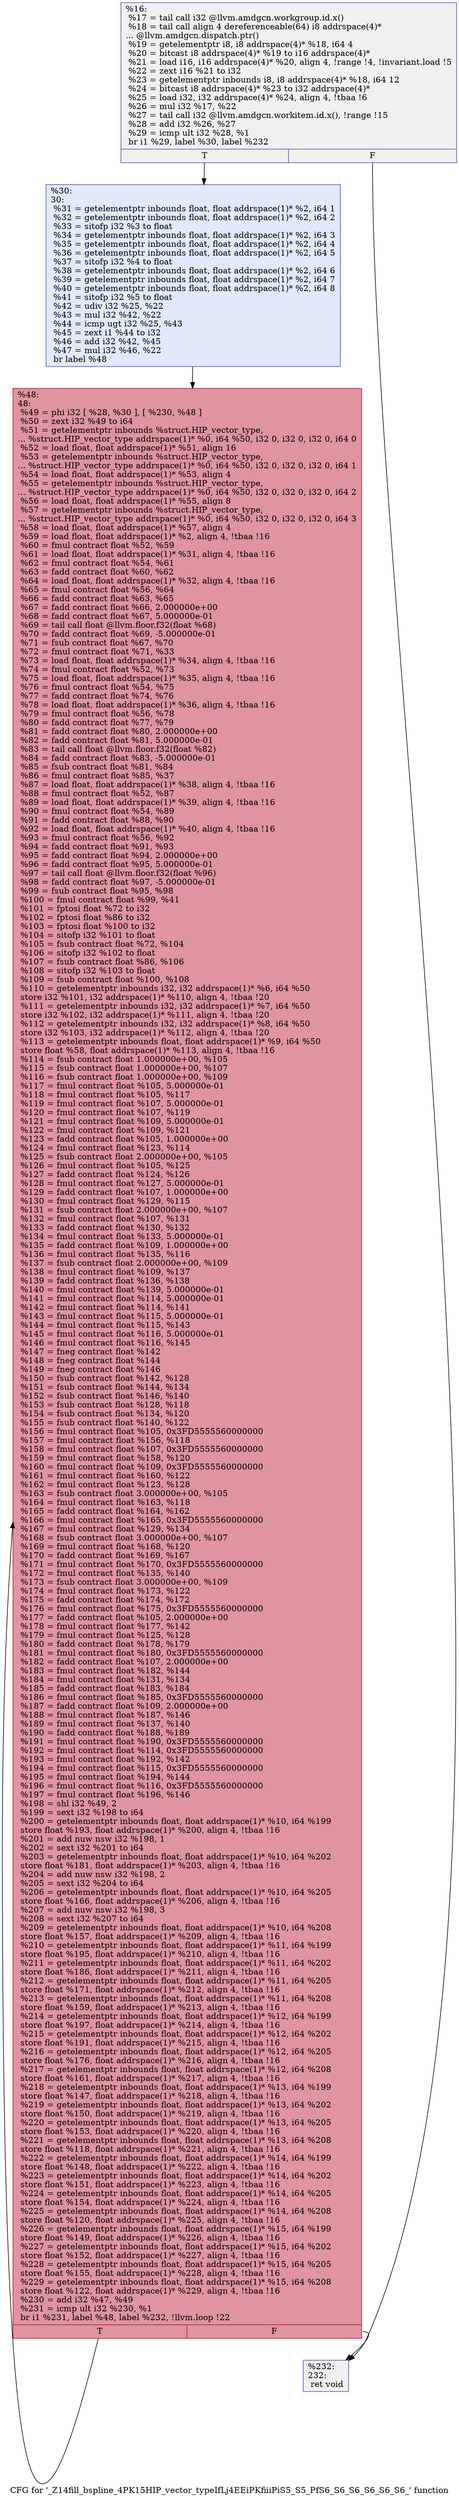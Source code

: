 digraph "CFG for '_Z14fill_bspline_4PK15HIP_vector_typeIfLj4EEiPKfiiiPiS5_S5_PfS6_S6_S6_S6_S6_S6_' function" {
	label="CFG for '_Z14fill_bspline_4PK15HIP_vector_typeIfLj4EEiPKfiiiPiS5_S5_PfS6_S6_S6_S6_S6_S6_' function";

	Node0x59dc220 [shape=record,color="#3d50c3ff", style=filled, fillcolor="#dedcdb70",label="{%16:\l  %17 = tail call i32 @llvm.amdgcn.workgroup.id.x()\l  %18 = tail call align 4 dereferenceable(64) i8 addrspace(4)*\l... @llvm.amdgcn.dispatch.ptr()\l  %19 = getelementptr i8, i8 addrspace(4)* %18, i64 4\l  %20 = bitcast i8 addrspace(4)* %19 to i16 addrspace(4)*\l  %21 = load i16, i16 addrspace(4)* %20, align 4, !range !4, !invariant.load !5\l  %22 = zext i16 %21 to i32\l  %23 = getelementptr inbounds i8, i8 addrspace(4)* %18, i64 12\l  %24 = bitcast i8 addrspace(4)* %23 to i32 addrspace(4)*\l  %25 = load i32, i32 addrspace(4)* %24, align 4, !tbaa !6\l  %26 = mul i32 %17, %22\l  %27 = tail call i32 @llvm.amdgcn.workitem.id.x(), !range !15\l  %28 = add i32 %26, %27\l  %29 = icmp ult i32 %28, %1\l  br i1 %29, label %30, label %232\l|{<s0>T|<s1>F}}"];
	Node0x59dc220:s0 -> Node0x59df0a0;
	Node0x59dc220:s1 -> Node0x59df130;
	Node0x59df0a0 [shape=record,color="#3d50c3ff", style=filled, fillcolor="#b9d0f970",label="{%30:\l30:                                               \l  %31 = getelementptr inbounds float, float addrspace(1)* %2, i64 1\l  %32 = getelementptr inbounds float, float addrspace(1)* %2, i64 2\l  %33 = sitofp i32 %3 to float\l  %34 = getelementptr inbounds float, float addrspace(1)* %2, i64 3\l  %35 = getelementptr inbounds float, float addrspace(1)* %2, i64 4\l  %36 = getelementptr inbounds float, float addrspace(1)* %2, i64 5\l  %37 = sitofp i32 %4 to float\l  %38 = getelementptr inbounds float, float addrspace(1)* %2, i64 6\l  %39 = getelementptr inbounds float, float addrspace(1)* %2, i64 7\l  %40 = getelementptr inbounds float, float addrspace(1)* %2, i64 8\l  %41 = sitofp i32 %5 to float\l  %42 = udiv i32 %25, %22\l  %43 = mul i32 %42, %22\l  %44 = icmp ugt i32 %25, %43\l  %45 = zext i1 %44 to i32\l  %46 = add i32 %42, %45\l  %47 = mul i32 %46, %22\l  br label %48\l}"];
	Node0x59df0a0 -> Node0x59dfe30;
	Node0x59dfe30 [shape=record,color="#b70d28ff", style=filled, fillcolor="#b70d2870",label="{%48:\l48:                                               \l  %49 = phi i32 [ %28, %30 ], [ %230, %48 ]\l  %50 = zext i32 %49 to i64\l  %51 = getelementptr inbounds %struct.HIP_vector_type,\l... %struct.HIP_vector_type addrspace(1)* %0, i64 %50, i32 0, i32 0, i32 0, i64 0\l  %52 = load float, float addrspace(1)* %51, align 16\l  %53 = getelementptr inbounds %struct.HIP_vector_type,\l... %struct.HIP_vector_type addrspace(1)* %0, i64 %50, i32 0, i32 0, i32 0, i64 1\l  %54 = load float, float addrspace(1)* %53, align 4\l  %55 = getelementptr inbounds %struct.HIP_vector_type,\l... %struct.HIP_vector_type addrspace(1)* %0, i64 %50, i32 0, i32 0, i32 0, i64 2\l  %56 = load float, float addrspace(1)* %55, align 8\l  %57 = getelementptr inbounds %struct.HIP_vector_type,\l... %struct.HIP_vector_type addrspace(1)* %0, i64 %50, i32 0, i32 0, i32 0, i64 3\l  %58 = load float, float addrspace(1)* %57, align 4\l  %59 = load float, float addrspace(1)* %2, align 4, !tbaa !16\l  %60 = fmul contract float %52, %59\l  %61 = load float, float addrspace(1)* %31, align 4, !tbaa !16\l  %62 = fmul contract float %54, %61\l  %63 = fadd contract float %60, %62\l  %64 = load float, float addrspace(1)* %32, align 4, !tbaa !16\l  %65 = fmul contract float %56, %64\l  %66 = fadd contract float %63, %65\l  %67 = fadd contract float %66, 2.000000e+00\l  %68 = fadd contract float %67, 5.000000e-01\l  %69 = tail call float @llvm.floor.f32(float %68)\l  %70 = fadd contract float %69, -5.000000e-01\l  %71 = fsub contract float %67, %70\l  %72 = fmul contract float %71, %33\l  %73 = load float, float addrspace(1)* %34, align 4, !tbaa !16\l  %74 = fmul contract float %52, %73\l  %75 = load float, float addrspace(1)* %35, align 4, !tbaa !16\l  %76 = fmul contract float %54, %75\l  %77 = fadd contract float %74, %76\l  %78 = load float, float addrspace(1)* %36, align 4, !tbaa !16\l  %79 = fmul contract float %56, %78\l  %80 = fadd contract float %77, %79\l  %81 = fadd contract float %80, 2.000000e+00\l  %82 = fadd contract float %81, 5.000000e-01\l  %83 = tail call float @llvm.floor.f32(float %82)\l  %84 = fadd contract float %83, -5.000000e-01\l  %85 = fsub contract float %81, %84\l  %86 = fmul contract float %85, %37\l  %87 = load float, float addrspace(1)* %38, align 4, !tbaa !16\l  %88 = fmul contract float %52, %87\l  %89 = load float, float addrspace(1)* %39, align 4, !tbaa !16\l  %90 = fmul contract float %54, %89\l  %91 = fadd contract float %88, %90\l  %92 = load float, float addrspace(1)* %40, align 4, !tbaa !16\l  %93 = fmul contract float %56, %92\l  %94 = fadd contract float %91, %93\l  %95 = fadd contract float %94, 2.000000e+00\l  %96 = fadd contract float %95, 5.000000e-01\l  %97 = tail call float @llvm.floor.f32(float %96)\l  %98 = fadd contract float %97, -5.000000e-01\l  %99 = fsub contract float %95, %98\l  %100 = fmul contract float %99, %41\l  %101 = fptosi float %72 to i32\l  %102 = fptosi float %86 to i32\l  %103 = fptosi float %100 to i32\l  %104 = sitofp i32 %101 to float\l  %105 = fsub contract float %72, %104\l  %106 = sitofp i32 %102 to float\l  %107 = fsub contract float %86, %106\l  %108 = sitofp i32 %103 to float\l  %109 = fsub contract float %100, %108\l  %110 = getelementptr inbounds i32, i32 addrspace(1)* %6, i64 %50\l  store i32 %101, i32 addrspace(1)* %110, align 4, !tbaa !20\l  %111 = getelementptr inbounds i32, i32 addrspace(1)* %7, i64 %50\l  store i32 %102, i32 addrspace(1)* %111, align 4, !tbaa !20\l  %112 = getelementptr inbounds i32, i32 addrspace(1)* %8, i64 %50\l  store i32 %103, i32 addrspace(1)* %112, align 4, !tbaa !20\l  %113 = getelementptr inbounds float, float addrspace(1)* %9, i64 %50\l  store float %58, float addrspace(1)* %113, align 4, !tbaa !16\l  %114 = fsub contract float 1.000000e+00, %105\l  %115 = fsub contract float 1.000000e+00, %107\l  %116 = fsub contract float 1.000000e+00, %109\l  %117 = fmul contract float %105, 5.000000e-01\l  %118 = fmul contract float %105, %117\l  %119 = fmul contract float %107, 5.000000e-01\l  %120 = fmul contract float %107, %119\l  %121 = fmul contract float %109, 5.000000e-01\l  %122 = fmul contract float %109, %121\l  %123 = fadd contract float %105, 1.000000e+00\l  %124 = fmul contract float %123, %114\l  %125 = fsub contract float 2.000000e+00, %105\l  %126 = fmul contract float %105, %125\l  %127 = fadd contract float %124, %126\l  %128 = fmul contract float %127, 5.000000e-01\l  %129 = fadd contract float %107, 1.000000e+00\l  %130 = fmul contract float %129, %115\l  %131 = fsub contract float 2.000000e+00, %107\l  %132 = fmul contract float %107, %131\l  %133 = fadd contract float %130, %132\l  %134 = fmul contract float %133, 5.000000e-01\l  %135 = fadd contract float %109, 1.000000e+00\l  %136 = fmul contract float %135, %116\l  %137 = fsub contract float 2.000000e+00, %109\l  %138 = fmul contract float %109, %137\l  %139 = fadd contract float %136, %138\l  %140 = fmul contract float %139, 5.000000e-01\l  %141 = fmul contract float %114, 5.000000e-01\l  %142 = fmul contract float %114, %141\l  %143 = fmul contract float %115, 5.000000e-01\l  %144 = fmul contract float %115, %143\l  %145 = fmul contract float %116, 5.000000e-01\l  %146 = fmul contract float %116, %145\l  %147 = fneg contract float %142\l  %148 = fneg contract float %144\l  %149 = fneg contract float %146\l  %150 = fsub contract float %142, %128\l  %151 = fsub contract float %144, %134\l  %152 = fsub contract float %146, %140\l  %153 = fsub contract float %128, %118\l  %154 = fsub contract float %134, %120\l  %155 = fsub contract float %140, %122\l  %156 = fmul contract float %105, 0x3FD5555560000000\l  %157 = fmul contract float %156, %118\l  %158 = fmul contract float %107, 0x3FD5555560000000\l  %159 = fmul contract float %158, %120\l  %160 = fmul contract float %109, 0x3FD5555560000000\l  %161 = fmul contract float %160, %122\l  %162 = fmul contract float %123, %128\l  %163 = fsub contract float 3.000000e+00, %105\l  %164 = fmul contract float %163, %118\l  %165 = fadd contract float %164, %162\l  %166 = fmul contract float %165, 0x3FD5555560000000\l  %167 = fmul contract float %129, %134\l  %168 = fsub contract float 3.000000e+00, %107\l  %169 = fmul contract float %168, %120\l  %170 = fadd contract float %169, %167\l  %171 = fmul contract float %170, 0x3FD5555560000000\l  %172 = fmul contract float %135, %140\l  %173 = fsub contract float 3.000000e+00, %109\l  %174 = fmul contract float %173, %122\l  %175 = fadd contract float %174, %172\l  %176 = fmul contract float %175, 0x3FD5555560000000\l  %177 = fadd contract float %105, 2.000000e+00\l  %178 = fmul contract float %177, %142\l  %179 = fmul contract float %125, %128\l  %180 = fadd contract float %178, %179\l  %181 = fmul contract float %180, 0x3FD5555560000000\l  %182 = fadd contract float %107, 2.000000e+00\l  %183 = fmul contract float %182, %144\l  %184 = fmul contract float %131, %134\l  %185 = fadd contract float %183, %184\l  %186 = fmul contract float %185, 0x3FD5555560000000\l  %187 = fadd contract float %109, 2.000000e+00\l  %188 = fmul contract float %187, %146\l  %189 = fmul contract float %137, %140\l  %190 = fadd contract float %188, %189\l  %191 = fmul contract float %190, 0x3FD5555560000000\l  %192 = fmul contract float %114, 0x3FD5555560000000\l  %193 = fmul contract float %192, %142\l  %194 = fmul contract float %115, 0x3FD5555560000000\l  %195 = fmul contract float %194, %144\l  %196 = fmul contract float %116, 0x3FD5555560000000\l  %197 = fmul contract float %196, %146\l  %198 = shl i32 %49, 2\l  %199 = sext i32 %198 to i64\l  %200 = getelementptr inbounds float, float addrspace(1)* %10, i64 %199\l  store float %193, float addrspace(1)* %200, align 4, !tbaa !16\l  %201 = add nuw nsw i32 %198, 1\l  %202 = sext i32 %201 to i64\l  %203 = getelementptr inbounds float, float addrspace(1)* %10, i64 %202\l  store float %181, float addrspace(1)* %203, align 4, !tbaa !16\l  %204 = add nuw nsw i32 %198, 2\l  %205 = sext i32 %204 to i64\l  %206 = getelementptr inbounds float, float addrspace(1)* %10, i64 %205\l  store float %166, float addrspace(1)* %206, align 4, !tbaa !16\l  %207 = add nuw nsw i32 %198, 3\l  %208 = sext i32 %207 to i64\l  %209 = getelementptr inbounds float, float addrspace(1)* %10, i64 %208\l  store float %157, float addrspace(1)* %209, align 4, !tbaa !16\l  %210 = getelementptr inbounds float, float addrspace(1)* %11, i64 %199\l  store float %195, float addrspace(1)* %210, align 4, !tbaa !16\l  %211 = getelementptr inbounds float, float addrspace(1)* %11, i64 %202\l  store float %186, float addrspace(1)* %211, align 4, !tbaa !16\l  %212 = getelementptr inbounds float, float addrspace(1)* %11, i64 %205\l  store float %171, float addrspace(1)* %212, align 4, !tbaa !16\l  %213 = getelementptr inbounds float, float addrspace(1)* %11, i64 %208\l  store float %159, float addrspace(1)* %213, align 4, !tbaa !16\l  %214 = getelementptr inbounds float, float addrspace(1)* %12, i64 %199\l  store float %197, float addrspace(1)* %214, align 4, !tbaa !16\l  %215 = getelementptr inbounds float, float addrspace(1)* %12, i64 %202\l  store float %191, float addrspace(1)* %215, align 4, !tbaa !16\l  %216 = getelementptr inbounds float, float addrspace(1)* %12, i64 %205\l  store float %176, float addrspace(1)* %216, align 4, !tbaa !16\l  %217 = getelementptr inbounds float, float addrspace(1)* %12, i64 %208\l  store float %161, float addrspace(1)* %217, align 4, !tbaa !16\l  %218 = getelementptr inbounds float, float addrspace(1)* %13, i64 %199\l  store float %147, float addrspace(1)* %218, align 4, !tbaa !16\l  %219 = getelementptr inbounds float, float addrspace(1)* %13, i64 %202\l  store float %150, float addrspace(1)* %219, align 4, !tbaa !16\l  %220 = getelementptr inbounds float, float addrspace(1)* %13, i64 %205\l  store float %153, float addrspace(1)* %220, align 4, !tbaa !16\l  %221 = getelementptr inbounds float, float addrspace(1)* %13, i64 %208\l  store float %118, float addrspace(1)* %221, align 4, !tbaa !16\l  %222 = getelementptr inbounds float, float addrspace(1)* %14, i64 %199\l  store float %148, float addrspace(1)* %222, align 4, !tbaa !16\l  %223 = getelementptr inbounds float, float addrspace(1)* %14, i64 %202\l  store float %151, float addrspace(1)* %223, align 4, !tbaa !16\l  %224 = getelementptr inbounds float, float addrspace(1)* %14, i64 %205\l  store float %154, float addrspace(1)* %224, align 4, !tbaa !16\l  %225 = getelementptr inbounds float, float addrspace(1)* %14, i64 %208\l  store float %120, float addrspace(1)* %225, align 4, !tbaa !16\l  %226 = getelementptr inbounds float, float addrspace(1)* %15, i64 %199\l  store float %149, float addrspace(1)* %226, align 4, !tbaa !16\l  %227 = getelementptr inbounds float, float addrspace(1)* %15, i64 %202\l  store float %152, float addrspace(1)* %227, align 4, !tbaa !16\l  %228 = getelementptr inbounds float, float addrspace(1)* %15, i64 %205\l  store float %155, float addrspace(1)* %228, align 4, !tbaa !16\l  %229 = getelementptr inbounds float, float addrspace(1)* %15, i64 %208\l  store float %122, float addrspace(1)* %229, align 4, !tbaa !16\l  %230 = add i32 %47, %49\l  %231 = icmp ult i32 %230, %1\l  br i1 %231, label %48, label %232, !llvm.loop !22\l|{<s0>T|<s1>F}}"];
	Node0x59dfe30:s0 -> Node0x59dfe30;
	Node0x59dfe30:s1 -> Node0x59df130;
	Node0x59df130 [shape=record,color="#3d50c3ff", style=filled, fillcolor="#dedcdb70",label="{%232:\l232:                                              \l  ret void\l}"];
}
